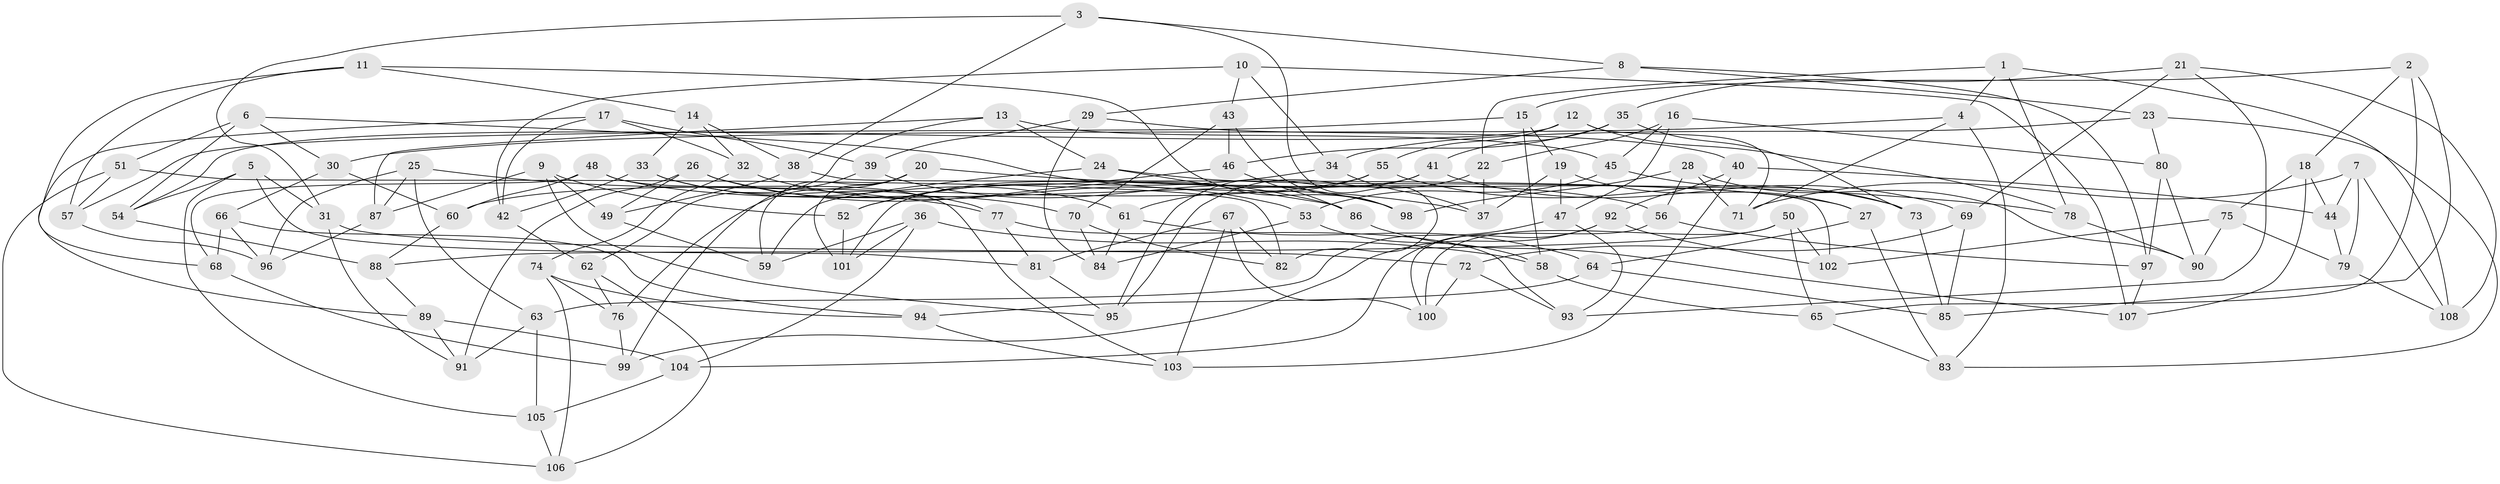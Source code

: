 // Generated by graph-tools (version 1.1) at 2025/50/03/09/25 03:50:54]
// undirected, 108 vertices, 216 edges
graph export_dot {
graph [start="1"]
  node [color=gray90,style=filled];
  1;
  2;
  3;
  4;
  5;
  6;
  7;
  8;
  9;
  10;
  11;
  12;
  13;
  14;
  15;
  16;
  17;
  18;
  19;
  20;
  21;
  22;
  23;
  24;
  25;
  26;
  27;
  28;
  29;
  30;
  31;
  32;
  33;
  34;
  35;
  36;
  37;
  38;
  39;
  40;
  41;
  42;
  43;
  44;
  45;
  46;
  47;
  48;
  49;
  50;
  51;
  52;
  53;
  54;
  55;
  56;
  57;
  58;
  59;
  60;
  61;
  62;
  63;
  64;
  65;
  66;
  67;
  68;
  69;
  70;
  71;
  72;
  73;
  74;
  75;
  76;
  77;
  78;
  79;
  80;
  81;
  82;
  83;
  84;
  85;
  86;
  87;
  88;
  89;
  90;
  91;
  92;
  93;
  94;
  95;
  96;
  97;
  98;
  99;
  100;
  101;
  102;
  103;
  104;
  105;
  106;
  107;
  108;
  1 -- 4;
  1 -- 108;
  1 -- 22;
  1 -- 78;
  2 -- 15;
  2 -- 65;
  2 -- 18;
  2 -- 85;
  3 -- 8;
  3 -- 82;
  3 -- 38;
  3 -- 31;
  4 -- 30;
  4 -- 83;
  4 -- 71;
  5 -- 54;
  5 -- 105;
  5 -- 81;
  5 -- 31;
  6 -- 30;
  6 -- 37;
  6 -- 51;
  6 -- 54;
  7 -- 79;
  7 -- 71;
  7 -- 44;
  7 -- 108;
  8 -- 23;
  8 -- 97;
  8 -- 29;
  9 -- 95;
  9 -- 52;
  9 -- 49;
  9 -- 87;
  10 -- 107;
  10 -- 34;
  10 -- 42;
  10 -- 43;
  11 -- 98;
  11 -- 14;
  11 -- 57;
  11 -- 68;
  12 -- 54;
  12 -- 55;
  12 -- 78;
  12 -- 71;
  13 -- 45;
  13 -- 87;
  13 -- 62;
  13 -- 24;
  14 -- 32;
  14 -- 38;
  14 -- 33;
  15 -- 58;
  15 -- 57;
  15 -- 19;
  16 -- 45;
  16 -- 80;
  16 -- 47;
  16 -- 22;
  17 -- 39;
  17 -- 89;
  17 -- 32;
  17 -- 42;
  18 -- 44;
  18 -- 107;
  18 -- 75;
  19 -- 37;
  19 -- 47;
  19 -- 27;
  20 -- 101;
  20 -- 59;
  20 -- 78;
  20 -- 76;
  21 -- 35;
  21 -- 108;
  21 -- 93;
  21 -- 69;
  22 -- 95;
  22 -- 37;
  23 -- 34;
  23 -- 83;
  23 -- 80;
  24 -- 59;
  24 -- 86;
  24 -- 27;
  25 -- 87;
  25 -- 77;
  25 -- 96;
  25 -- 63;
  26 -- 86;
  26 -- 91;
  26 -- 49;
  26 -- 70;
  27 -- 64;
  27 -- 83;
  28 -- 98;
  28 -- 56;
  28 -- 90;
  28 -- 71;
  29 -- 84;
  29 -- 40;
  29 -- 39;
  30 -- 66;
  30 -- 60;
  31 -- 91;
  31 -- 72;
  32 -- 53;
  32 -- 74;
  33 -- 42;
  33 -- 61;
  33 -- 77;
  34 -- 37;
  34 -- 52;
  35 -- 73;
  35 -- 46;
  35 -- 41;
  36 -- 59;
  36 -- 101;
  36 -- 104;
  36 -- 58;
  38 -- 49;
  38 -- 102;
  39 -- 99;
  39 -- 98;
  40 -- 103;
  40 -- 44;
  40 -- 92;
  41 -- 95;
  41 -- 69;
  41 -- 101;
  42 -- 62;
  43 -- 70;
  43 -- 46;
  43 -- 98;
  44 -- 79;
  45 -- 53;
  45 -- 73;
  46 -- 86;
  46 -- 52;
  47 -- 63;
  47 -- 93;
  48 -- 103;
  48 -- 68;
  48 -- 56;
  48 -- 60;
  49 -- 59;
  50 -- 102;
  50 -- 65;
  50 -- 100;
  50 -- 88;
  51 -- 57;
  51 -- 106;
  51 -- 82;
  52 -- 101;
  53 -- 84;
  53 -- 58;
  54 -- 88;
  55 -- 60;
  55 -- 73;
  55 -- 61;
  56 -- 100;
  56 -- 97;
  57 -- 96;
  58 -- 65;
  60 -- 88;
  61 -- 84;
  61 -- 64;
  62 -- 76;
  62 -- 106;
  63 -- 91;
  63 -- 105;
  64 -- 85;
  64 -- 94;
  65 -- 83;
  66 -- 96;
  66 -- 94;
  66 -- 68;
  67 -- 81;
  67 -- 82;
  67 -- 103;
  67 -- 100;
  68 -- 99;
  69 -- 72;
  69 -- 85;
  70 -- 84;
  70 -- 82;
  72 -- 100;
  72 -- 93;
  73 -- 85;
  74 -- 76;
  74 -- 106;
  74 -- 94;
  75 -- 79;
  75 -- 102;
  75 -- 90;
  76 -- 99;
  77 -- 93;
  77 -- 81;
  78 -- 90;
  79 -- 108;
  80 -- 90;
  80 -- 97;
  81 -- 95;
  86 -- 107;
  87 -- 96;
  88 -- 89;
  89 -- 91;
  89 -- 104;
  92 -- 102;
  92 -- 99;
  92 -- 104;
  94 -- 103;
  97 -- 107;
  104 -- 105;
  105 -- 106;
}
